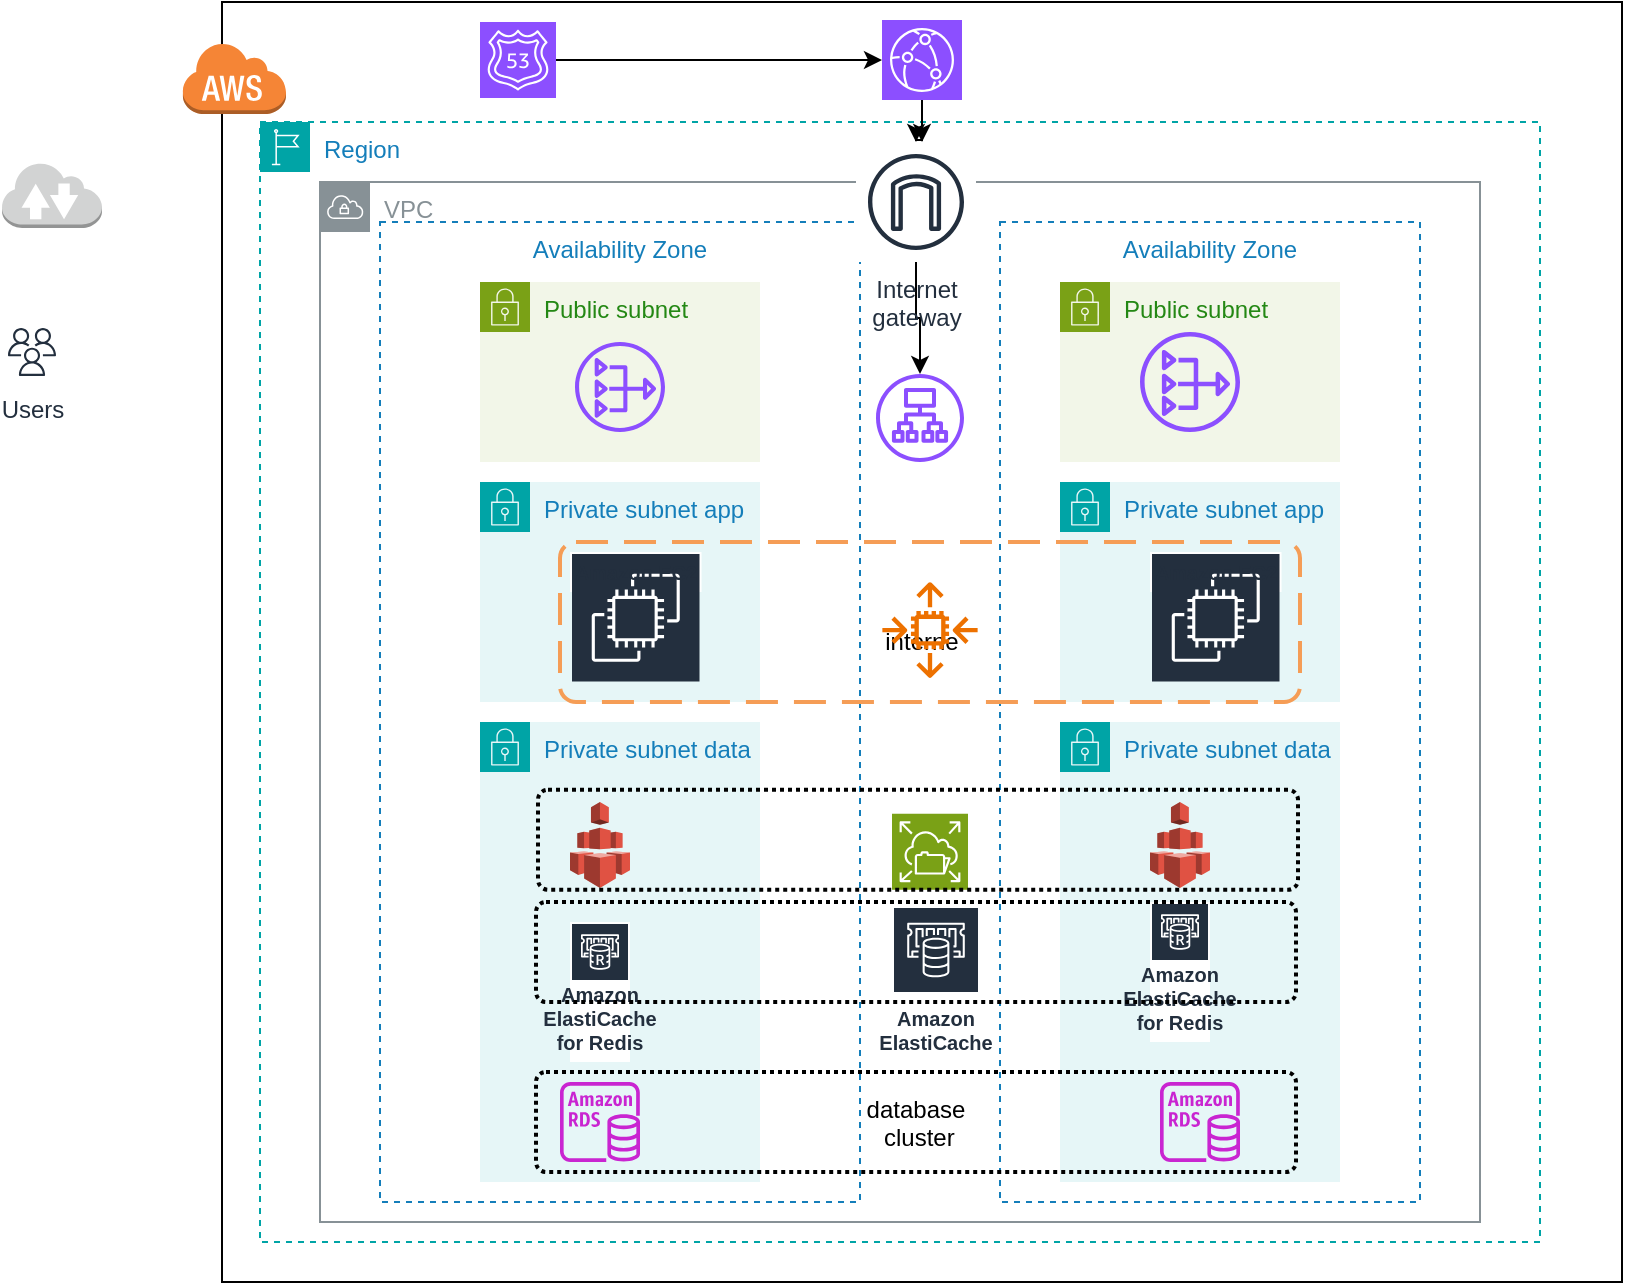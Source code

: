 <mxfile version="24.4.13" type="github">
  <diagram name="Page-1" id="_-QcpTEjTxEWRDwevQo5">
    <mxGraphModel dx="1781" dy="1808" grid="1" gridSize="10" guides="1" tooltips="1" connect="1" arrows="1" fold="1" page="1" pageScale="1" pageWidth="827" pageHeight="1169" math="0" shadow="0">
      <root>
        <mxCell id="0" />
        <mxCell id="1" parent="0" />
        <mxCell id="f254YTLPH8CtRG4x8bTT-12" value="interne" style="rounded=0;whiteSpace=wrap;html=1;" vertex="1" parent="1">
          <mxGeometry x="50" y="-670" width="700" height="640" as="geometry" />
        </mxCell>
        <mxCell id="f254YTLPH8CtRG4x8bTT-5" value="" style="dashed=0;html=1;shape=mxgraph.aws3.cloud;fillColor=#F58536;gradientColor=none;dashed=0;" vertex="1" parent="1">
          <mxGeometry x="30" y="-650" width="52" height="36" as="geometry" />
        </mxCell>
        <mxCell id="f254YTLPH8CtRG4x8bTT-13" value="Region" style="points=[[0,0],[0.25,0],[0.5,0],[0.75,0],[1,0],[1,0.25],[1,0.5],[1,0.75],[1,1],[0.75,1],[0.5,1],[0.25,1],[0,1],[0,0.75],[0,0.5],[0,0.25]];outlineConnect=0;gradientColor=none;html=1;whiteSpace=wrap;fontSize=12;fontStyle=0;container=1;pointerEvents=0;collapsible=0;recursiveResize=0;shape=mxgraph.aws4.group;grIcon=mxgraph.aws4.group_region;strokeColor=#00A4A6;fillColor=none;verticalAlign=top;align=left;spacingLeft=30;fontColor=#147EBA;dashed=1;" vertex="1" parent="1">
          <mxGeometry x="69" y="-610" width="640" height="560" as="geometry" />
        </mxCell>
        <mxCell id="f254YTLPH8CtRG4x8bTT-14" value="VPC" style="sketch=0;outlineConnect=0;gradientColor=none;html=1;whiteSpace=wrap;fontSize=12;fontStyle=0;shape=mxgraph.aws4.group;grIcon=mxgraph.aws4.group_vpc;strokeColor=#879196;fillColor=none;verticalAlign=top;align=left;spacingLeft=30;fontColor=#879196;dashed=0;" vertex="1" parent="f254YTLPH8CtRG4x8bTT-13">
          <mxGeometry x="30" y="30" width="580" height="520" as="geometry" />
        </mxCell>
        <mxCell id="f254YTLPH8CtRG4x8bTT-15" value="Availability Zone" style="fillColor=none;strokeColor=#147EBA;dashed=1;verticalAlign=top;fontStyle=0;fontColor=#147EBA;whiteSpace=wrap;html=1;" vertex="1" parent="f254YTLPH8CtRG4x8bTT-13">
          <mxGeometry x="60" y="50" width="240" height="490" as="geometry" />
        </mxCell>
        <mxCell id="f254YTLPH8CtRG4x8bTT-16" value="Availability Zone" style="fillColor=none;strokeColor=#147EBA;dashed=1;verticalAlign=top;fontStyle=0;fontColor=#147EBA;whiteSpace=wrap;html=1;" vertex="1" parent="f254YTLPH8CtRG4x8bTT-13">
          <mxGeometry x="370" y="50" width="210" height="490" as="geometry" />
        </mxCell>
        <mxCell id="f254YTLPH8CtRG4x8bTT-20" value="Public subnet" style="points=[[0,0],[0.25,0],[0.5,0],[0.75,0],[1,0],[1,0.25],[1,0.5],[1,0.75],[1,1],[0.75,1],[0.5,1],[0.25,1],[0,1],[0,0.75],[0,0.5],[0,0.25]];outlineConnect=0;gradientColor=none;html=1;whiteSpace=wrap;fontSize=12;fontStyle=0;container=1;pointerEvents=0;collapsible=0;recursiveResize=0;shape=mxgraph.aws4.group;grIcon=mxgraph.aws4.group_security_group;grStroke=0;strokeColor=#7AA116;fillColor=#F2F6E8;verticalAlign=top;align=left;spacingLeft=30;fontColor=#248814;dashed=0;" vertex="1" parent="f254YTLPH8CtRG4x8bTT-13">
          <mxGeometry x="110" y="80" width="140" height="90" as="geometry" />
        </mxCell>
        <mxCell id="f254YTLPH8CtRG4x8bTT-22" value="Public subnet" style="points=[[0,0],[0.25,0],[0.5,0],[0.75,0],[1,0],[1,0.25],[1,0.5],[1,0.75],[1,1],[0.75,1],[0.5,1],[0.25,1],[0,1],[0,0.75],[0,0.5],[0,0.25]];outlineConnect=0;gradientColor=none;html=1;whiteSpace=wrap;fontSize=12;fontStyle=0;container=1;pointerEvents=0;collapsible=0;recursiveResize=0;shape=mxgraph.aws4.group;grIcon=mxgraph.aws4.group_security_group;grStroke=0;strokeColor=#7AA116;fillColor=#F2F6E8;verticalAlign=top;align=left;spacingLeft=30;fontColor=#248814;dashed=0;" vertex="1" parent="f254YTLPH8CtRG4x8bTT-13">
          <mxGeometry x="400" y="80" width="140" height="90" as="geometry" />
        </mxCell>
        <mxCell id="f254YTLPH8CtRG4x8bTT-24" value="" style="sketch=0;outlineConnect=0;fontColor=#232F3E;gradientColor=none;fillColor=#8C4FFF;strokeColor=none;dashed=0;verticalLabelPosition=bottom;verticalAlign=top;align=center;html=1;fontSize=12;fontStyle=0;aspect=fixed;pointerEvents=1;shape=mxgraph.aws4.nat_gateway;" vertex="1" parent="f254YTLPH8CtRG4x8bTT-13">
          <mxGeometry x="438.34" y="105" width="53.33" height="50" as="geometry" />
        </mxCell>
        <mxCell id="f254YTLPH8CtRG4x8bTT-25" value="Private subnet app" style="points=[[0,0],[0.25,0],[0.5,0],[0.75,0],[1,0],[1,0.25],[1,0.5],[1,0.75],[1,1],[0.75,1],[0.5,1],[0.25,1],[0,1],[0,0.75],[0,0.5],[0,0.25]];outlineConnect=0;gradientColor=none;html=1;whiteSpace=wrap;fontSize=12;fontStyle=0;container=1;pointerEvents=0;collapsible=0;recursiveResize=0;shape=mxgraph.aws4.group;grIcon=mxgraph.aws4.group_security_group;grStroke=0;strokeColor=#00A4A6;fillColor=#E6F6F7;verticalAlign=top;align=left;spacingLeft=30;fontColor=#147EBA;dashed=0;" vertex="1" parent="f254YTLPH8CtRG4x8bTT-13">
          <mxGeometry x="110" y="180" width="140" height="110" as="geometry" />
        </mxCell>
        <mxCell id="f254YTLPH8CtRG4x8bTT-35" value="Amazon EC2" style="sketch=0;outlineConnect=0;fontColor=#232F3E;gradientColor=none;strokeColor=#ffffff;fillColor=#232F3E;dashed=0;verticalLabelPosition=middle;verticalAlign=bottom;align=center;html=1;whiteSpace=wrap;fontSize=10;fontStyle=1;spacing=3;shape=mxgraph.aws4.productIcon;prIcon=mxgraph.aws4.ec2;" vertex="1" parent="f254YTLPH8CtRG4x8bTT-25">
          <mxGeometry x="45" y="35" width="65.75" height="20" as="geometry" />
        </mxCell>
        <mxCell id="f254YTLPH8CtRG4x8bTT-28" value="Private subnet data" style="points=[[0,0],[0.25,0],[0.5,0],[0.75,0],[1,0],[1,0.25],[1,0.5],[1,0.75],[1,1],[0.75,1],[0.5,1],[0.25,1],[0,1],[0,0.75],[0,0.5],[0,0.25]];outlineConnect=0;gradientColor=none;html=1;whiteSpace=wrap;fontSize=12;fontStyle=0;container=1;pointerEvents=0;collapsible=0;recursiveResize=0;shape=mxgraph.aws4.group;grIcon=mxgraph.aws4.group_security_group;grStroke=0;strokeColor=#00A4A6;fillColor=#E6F6F7;verticalAlign=top;align=left;spacingLeft=30;fontColor=#147EBA;dashed=0;" vertex="1" parent="f254YTLPH8CtRG4x8bTT-13">
          <mxGeometry x="110" y="300" width="140" height="230" as="geometry" />
        </mxCell>
        <mxCell id="f254YTLPH8CtRG4x8bTT-40" value="Amazon ElastiCache for Redis" style="sketch=0;outlineConnect=0;fontColor=#232F3E;gradientColor=none;strokeColor=#ffffff;fillColor=#232F3E;dashed=0;verticalLabelPosition=middle;verticalAlign=bottom;align=center;html=1;whiteSpace=wrap;fontSize=10;fontStyle=1;spacing=3;shape=mxgraph.aws4.productIcon;prIcon=mxgraph.aws4.elasticache_for_redis;" vertex="1" parent="f254YTLPH8CtRG4x8bTT-28">
          <mxGeometry x="45" y="100" width="30" height="70" as="geometry" />
        </mxCell>
        <mxCell id="f254YTLPH8CtRG4x8bTT-41" value="" style="outlineConnect=0;dashed=0;verticalLabelPosition=bottom;verticalAlign=top;align=center;html=1;shape=mxgraph.aws3.efs;fillColor=#E05243;gradientColor=none;" vertex="1" parent="f254YTLPH8CtRG4x8bTT-28">
          <mxGeometry x="45" y="40" width="30" height="43" as="geometry" />
        </mxCell>
        <mxCell id="f254YTLPH8CtRG4x8bTT-43" value="Private subnet app" style="points=[[0,0],[0.25,0],[0.5,0],[0.75,0],[1,0],[1,0.25],[1,0.5],[1,0.75],[1,1],[0.75,1],[0.5,1],[0.25,1],[0,1],[0,0.75],[0,0.5],[0,0.25]];outlineConnect=0;gradientColor=none;html=1;whiteSpace=wrap;fontSize=12;fontStyle=0;container=1;pointerEvents=0;collapsible=0;recursiveResize=0;shape=mxgraph.aws4.group;grIcon=mxgraph.aws4.group_security_group;grStroke=0;strokeColor=#00A4A6;fillColor=#E6F6F7;verticalAlign=top;align=left;spacingLeft=30;fontColor=#147EBA;dashed=0;" vertex="1" parent="f254YTLPH8CtRG4x8bTT-13">
          <mxGeometry x="400" y="180" width="140" height="110" as="geometry" />
        </mxCell>
        <mxCell id="f254YTLPH8CtRG4x8bTT-44" value="Amazon EC2" style="sketch=0;outlineConnect=0;fontColor=#232F3E;gradientColor=none;strokeColor=#ffffff;fillColor=#232F3E;dashed=0;verticalLabelPosition=middle;verticalAlign=bottom;align=center;html=1;whiteSpace=wrap;fontSize=10;fontStyle=1;spacing=3;shape=mxgraph.aws4.productIcon;prIcon=mxgraph.aws4.ec2;" vertex="1" parent="f254YTLPH8CtRG4x8bTT-43">
          <mxGeometry x="45" y="35" width="65.75" height="20" as="geometry" />
        </mxCell>
        <mxCell id="f254YTLPH8CtRG4x8bTT-49" value="Private subnet data" style="points=[[0,0],[0.25,0],[0.5,0],[0.75,0],[1,0],[1,0.25],[1,0.5],[1,0.75],[1,1],[0.75,1],[0.5,1],[0.25,1],[0,1],[0,0.75],[0,0.5],[0,0.25]];outlineConnect=0;gradientColor=none;html=1;whiteSpace=wrap;fontSize=12;fontStyle=0;container=1;pointerEvents=0;collapsible=0;recursiveResize=0;shape=mxgraph.aws4.group;grIcon=mxgraph.aws4.group_security_group;grStroke=0;strokeColor=#00A4A6;fillColor=#E6F6F7;verticalAlign=top;align=left;spacingLeft=30;fontColor=#147EBA;dashed=0;" vertex="1" parent="f254YTLPH8CtRG4x8bTT-13">
          <mxGeometry x="400" y="300" width="140" height="230" as="geometry" />
        </mxCell>
        <mxCell id="f254YTLPH8CtRG4x8bTT-50" value="Amazon ElastiCache for Redis" style="sketch=0;outlineConnect=0;fontColor=#232F3E;gradientColor=none;strokeColor=#ffffff;fillColor=#232F3E;dashed=0;verticalLabelPosition=middle;verticalAlign=bottom;align=center;html=1;whiteSpace=wrap;fontSize=10;fontStyle=1;spacing=3;shape=mxgraph.aws4.productIcon;prIcon=mxgraph.aws4.elasticache_for_redis;" vertex="1" parent="f254YTLPH8CtRG4x8bTT-49">
          <mxGeometry x="45" y="90" width="30" height="70" as="geometry" />
        </mxCell>
        <mxCell id="f254YTLPH8CtRG4x8bTT-51" value="" style="sketch=0;outlineConnect=0;fontColor=#232F3E;gradientColor=none;fillColor=#C925D1;strokeColor=none;dashed=0;verticalLabelPosition=bottom;verticalAlign=top;align=center;html=1;fontSize=12;fontStyle=0;aspect=fixed;pointerEvents=1;shape=mxgraph.aws4.rds_instance;" vertex="1" parent="f254YTLPH8CtRG4x8bTT-49">
          <mxGeometry x="50" y="180" width="40" height="40" as="geometry" />
        </mxCell>
        <mxCell id="f254YTLPH8CtRG4x8bTT-52" value="" style="outlineConnect=0;dashed=0;verticalLabelPosition=bottom;verticalAlign=top;align=center;html=1;shape=mxgraph.aws3.efs;fillColor=#E05243;gradientColor=none;" vertex="1" parent="f254YTLPH8CtRG4x8bTT-49">
          <mxGeometry x="45" y="40" width="30" height="43" as="geometry" />
        </mxCell>
        <mxCell id="f254YTLPH8CtRG4x8bTT-55" style="edgeStyle=orthogonalEdgeStyle;rounded=0;orthogonalLoop=1;jettySize=auto;html=1;" edge="1" parent="f254YTLPH8CtRG4x8bTT-13" source="f254YTLPH8CtRG4x8bTT-53" target="f254YTLPH8CtRG4x8bTT-54">
          <mxGeometry relative="1" as="geometry" />
        </mxCell>
        <mxCell id="f254YTLPH8CtRG4x8bTT-53" value="Internet&#xa;gateway" style="sketch=0;outlineConnect=0;fontColor=#232F3E;gradientColor=none;strokeColor=#232F3E;fillColor=#ffffff;dashed=0;verticalLabelPosition=bottom;verticalAlign=top;align=center;html=1;fontSize=12;fontStyle=0;aspect=fixed;shape=mxgraph.aws4.resourceIcon;resIcon=mxgraph.aws4.internet_gateway;" vertex="1" parent="f254YTLPH8CtRG4x8bTT-13">
          <mxGeometry x="298" y="10" width="60" height="60" as="geometry" />
        </mxCell>
        <mxCell id="f254YTLPH8CtRG4x8bTT-54" value="" style="sketch=0;outlineConnect=0;fontColor=#232F3E;gradientColor=none;fillColor=#8C4FFF;strokeColor=none;dashed=0;verticalLabelPosition=bottom;verticalAlign=top;align=center;html=1;fontSize=12;fontStyle=0;aspect=fixed;pointerEvents=1;shape=mxgraph.aws4.application_load_balancer;" vertex="1" parent="f254YTLPH8CtRG4x8bTT-13">
          <mxGeometry x="308" y="126" width="44" height="44" as="geometry" />
        </mxCell>
        <mxCell id="f254YTLPH8CtRG4x8bTT-57" value="" style="rounded=1;arcSize=10;dashed=1;strokeColor=#F59D56;fillColor=none;gradientColor=none;dashPattern=8 4;strokeWidth=2;" vertex="1" parent="f254YTLPH8CtRG4x8bTT-13">
          <mxGeometry x="150" y="210" width="370" height="80" as="geometry" />
        </mxCell>
        <mxCell id="f254YTLPH8CtRG4x8bTT-58" value="" style="sketch=0;points=[[0,0,0],[0.25,0,0],[0.5,0,0],[0.75,0,0],[1,0,0],[0,1,0],[0.25,1,0],[0.5,1,0],[0.75,1,0],[1,1,0],[0,0.25,0],[0,0.5,0],[0,0.75,0],[1,0.25,0],[1,0.5,0],[1,0.75,0]];outlineConnect=0;fontColor=#232F3E;fillColor=#7AA116;strokeColor=#ffffff;dashed=0;verticalLabelPosition=bottom;verticalAlign=top;align=center;html=1;fontSize=12;fontStyle=0;aspect=fixed;shape=mxgraph.aws4.resourceIcon;resIcon=mxgraph.aws4.elastic_file_system;" vertex="1" parent="f254YTLPH8CtRG4x8bTT-13">
          <mxGeometry x="316" y="345.88" width="38" height="38" as="geometry" />
        </mxCell>
        <mxCell id="f254YTLPH8CtRG4x8bTT-59" value="" style="rounded=1;arcSize=10;dashed=1;fillColor=none;gradientColor=none;dashPattern=1 1;strokeWidth=2;" vertex="1" parent="f254YTLPH8CtRG4x8bTT-13">
          <mxGeometry x="139" y="333.88" width="380" height="50" as="geometry" />
        </mxCell>
        <mxCell id="f254YTLPH8CtRG4x8bTT-23" value="" style="sketch=0;outlineConnect=0;fontColor=#232F3E;gradientColor=none;fillColor=#8C4FFF;strokeColor=none;dashed=0;verticalLabelPosition=bottom;verticalAlign=top;align=center;html=1;fontSize=12;fontStyle=0;aspect=fixed;pointerEvents=1;shape=mxgraph.aws4.nat_gateway;" vertex="1" parent="f254YTLPH8CtRG4x8bTT-13">
          <mxGeometry x="157.5" y="110" width="45" height="45" as="geometry" />
        </mxCell>
        <mxCell id="f254YTLPH8CtRG4x8bTT-60" value="Amazon ElastiCache" style="sketch=0;outlineConnect=0;fontColor=#232F3E;gradientColor=none;strokeColor=#ffffff;fillColor=#232F3E;dashed=0;verticalLabelPosition=middle;verticalAlign=bottom;align=center;html=1;whiteSpace=wrap;fontSize=10;fontStyle=1;spacing=3;shape=mxgraph.aws4.productIcon;prIcon=mxgraph.aws4.elasticache;" vertex="1" parent="f254YTLPH8CtRG4x8bTT-13">
          <mxGeometry x="316" y="392" width="44" height="78" as="geometry" />
        </mxCell>
        <mxCell id="f254YTLPH8CtRG4x8bTT-39" value="" style="sketch=0;outlineConnect=0;fontColor=#232F3E;gradientColor=none;fillColor=#C925D1;strokeColor=none;dashed=0;verticalLabelPosition=bottom;verticalAlign=top;align=center;html=1;fontSize=12;fontStyle=0;aspect=fixed;pointerEvents=1;shape=mxgraph.aws4.rds_instance;" vertex="1" parent="f254YTLPH8CtRG4x8bTT-13">
          <mxGeometry x="150" y="480" width="40" height="40" as="geometry" />
        </mxCell>
        <mxCell id="f254YTLPH8CtRG4x8bTT-62" value="" style="rounded=1;arcSize=10;dashed=1;fillColor=none;gradientColor=none;dashPattern=1 1;strokeWidth=2;" vertex="1" parent="f254YTLPH8CtRG4x8bTT-13">
          <mxGeometry x="138" y="390" width="380" height="50" as="geometry" />
        </mxCell>
        <mxCell id="f254YTLPH8CtRG4x8bTT-63" value="database&#xa; cluster" style="rounded=1;arcSize=10;dashed=1;fillColor=none;gradientColor=none;dashPattern=1 1;strokeWidth=2;" vertex="1" parent="f254YTLPH8CtRG4x8bTT-13">
          <mxGeometry x="138" y="475" width="380" height="50" as="geometry" />
        </mxCell>
        <mxCell id="f254YTLPH8CtRG4x8bTT-56" value="" style="sketch=0;outlineConnect=0;fontColor=#232F3E;gradientColor=none;fillColor=#ED7100;strokeColor=none;dashed=0;verticalLabelPosition=bottom;verticalAlign=top;align=center;html=1;fontSize=12;fontStyle=0;aspect=fixed;pointerEvents=1;shape=mxgraph.aws4.auto_scaling2;" vertex="1" parent="1">
          <mxGeometry x="380" y="-380" width="48" height="48" as="geometry" />
        </mxCell>
        <mxCell id="f254YTLPH8CtRG4x8bTT-66" style="edgeStyle=orthogonalEdgeStyle;rounded=0;orthogonalLoop=1;jettySize=auto;html=1;" edge="1" parent="1" source="f254YTLPH8CtRG4x8bTT-64" target="f254YTLPH8CtRG4x8bTT-65">
          <mxGeometry relative="1" as="geometry" />
        </mxCell>
        <mxCell id="f254YTLPH8CtRG4x8bTT-64" value="" style="sketch=0;points=[[0,0,0],[0.25,0,0],[0.5,0,0],[0.75,0,0],[1,0,0],[0,1,0],[0.25,1,0],[0.5,1,0],[0.75,1,0],[1,1,0],[0,0.25,0],[0,0.5,0],[0,0.75,0],[1,0.25,0],[1,0.5,0],[1,0.75,0]];outlineConnect=0;fontColor=#232F3E;fillColor=#8C4FFF;strokeColor=#ffffff;dashed=0;verticalLabelPosition=bottom;verticalAlign=top;align=center;html=1;fontSize=12;fontStyle=0;aspect=fixed;shape=mxgraph.aws4.resourceIcon;resIcon=mxgraph.aws4.route_53;" vertex="1" parent="1">
          <mxGeometry x="179" y="-660" width="38" height="38" as="geometry" />
        </mxCell>
        <mxCell id="f254YTLPH8CtRG4x8bTT-67" value="" style="edgeStyle=orthogonalEdgeStyle;rounded=0;orthogonalLoop=1;jettySize=auto;html=1;" edge="1" parent="1" source="f254YTLPH8CtRG4x8bTT-65" target="f254YTLPH8CtRG4x8bTT-53">
          <mxGeometry relative="1" as="geometry" />
        </mxCell>
        <mxCell id="f254YTLPH8CtRG4x8bTT-68" style="edgeStyle=orthogonalEdgeStyle;rounded=0;orthogonalLoop=1;jettySize=auto;html=1;" edge="1" parent="1" source="f254YTLPH8CtRG4x8bTT-65" target="f254YTLPH8CtRG4x8bTT-53">
          <mxGeometry relative="1" as="geometry">
            <Array as="points">
              <mxPoint x="400" y="-590" />
              <mxPoint x="400" y="-590" />
            </Array>
          </mxGeometry>
        </mxCell>
        <mxCell id="f254YTLPH8CtRG4x8bTT-65" value="" style="sketch=0;points=[[0,0,0],[0.25,0,0],[0.5,0,0],[0.75,0,0],[1,0,0],[0,1,0],[0.25,1,0],[0.5,1,0],[0.75,1,0],[1,1,0],[0,0.25,0],[0,0.5,0],[0,0.75,0],[1,0.25,0],[1,0.5,0],[1,0.75,0]];outlineConnect=0;fontColor=#232F3E;fillColor=#8C4FFF;strokeColor=#ffffff;dashed=0;verticalLabelPosition=bottom;verticalAlign=top;align=center;html=1;fontSize=12;fontStyle=0;aspect=fixed;shape=mxgraph.aws4.resourceIcon;resIcon=mxgraph.aws4.cloudfront;" vertex="1" parent="1">
          <mxGeometry x="380" y="-661" width="40" height="40" as="geometry" />
        </mxCell>
        <mxCell id="f254YTLPH8CtRG4x8bTT-69" value="" style="outlineConnect=0;dashed=0;verticalLabelPosition=bottom;verticalAlign=top;align=center;html=1;shape=mxgraph.aws3.internet_2;fillColor=#D2D3D3;gradientColor=none;" vertex="1" parent="1">
          <mxGeometry x="-60" y="-590" width="50" height="33" as="geometry" />
        </mxCell>
        <mxCell id="f254YTLPH8CtRG4x8bTT-70" value="Users" style="sketch=0;outlineConnect=0;fontColor=#232F3E;gradientColor=none;strokeColor=#232F3E;fillColor=#ffffff;dashed=0;verticalLabelPosition=bottom;verticalAlign=top;align=center;html=1;fontSize=12;fontStyle=0;aspect=fixed;shape=mxgraph.aws4.resourceIcon;resIcon=mxgraph.aws4.users;" vertex="1" parent="1">
          <mxGeometry x="-60" y="-510" width="30" height="30" as="geometry" />
        </mxCell>
      </root>
    </mxGraphModel>
  </diagram>
</mxfile>
